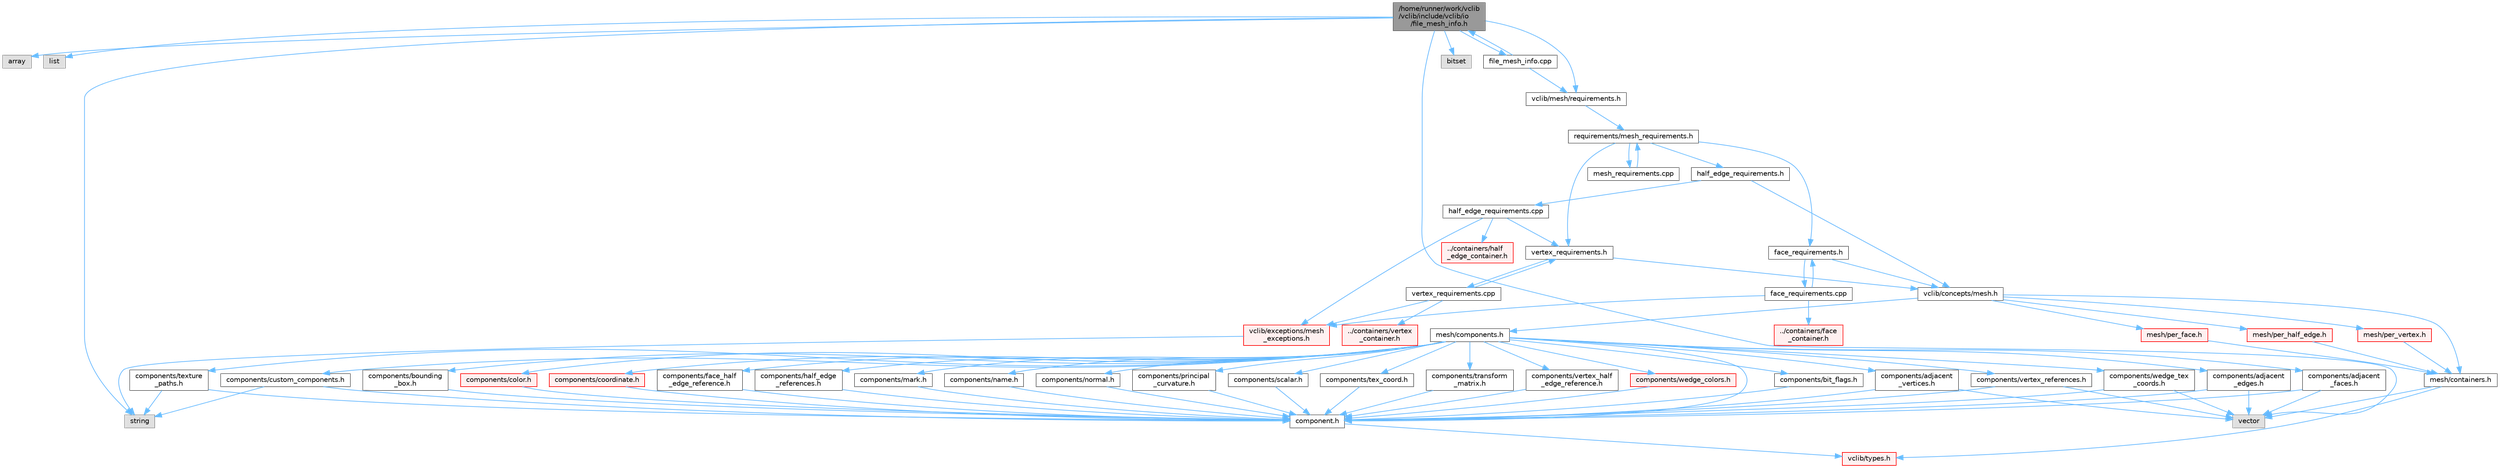 digraph "/home/runner/work/vclib/vclib/include/vclib/io/file_mesh_info.h"
{
 // LATEX_PDF_SIZE
  bgcolor="transparent";
  edge [fontname=Helvetica,fontsize=10,labelfontname=Helvetica,labelfontsize=10];
  node [fontname=Helvetica,fontsize=10,shape=box,height=0.2,width=0.4];
  Node1 [label="/home/runner/work/vclib\l/vclib/include/vclib/io\l/file_mesh_info.h",height=0.2,width=0.4,color="gray40", fillcolor="grey60", style="filled", fontcolor="black",tooltip=" "];
  Node1 -> Node2 [color="steelblue1",style="solid"];
  Node2 [label="array",height=0.2,width=0.4,color="grey60", fillcolor="#E0E0E0", style="filled",tooltip=" "];
  Node1 -> Node3 [color="steelblue1",style="solid"];
  Node3 [label="list",height=0.2,width=0.4,color="grey60", fillcolor="#E0E0E0", style="filled",tooltip=" "];
  Node1 -> Node4 [color="steelblue1",style="solid"];
  Node4 [label="string",height=0.2,width=0.4,color="grey60", fillcolor="#E0E0E0", style="filled",tooltip=" "];
  Node1 -> Node5 [color="steelblue1",style="solid"];
  Node5 [label="vector",height=0.2,width=0.4,color="grey60", fillcolor="#E0E0E0", style="filled",tooltip=" "];
  Node1 -> Node6 [color="steelblue1",style="solid"];
  Node6 [label="bitset",height=0.2,width=0.4,color="grey60", fillcolor="#E0E0E0", style="filled",tooltip=" "];
  Node1 -> Node7 [color="steelblue1",style="solid"];
  Node7 [label="vclib/mesh/requirements.h",height=0.2,width=0.4,color="grey40", fillcolor="white", style="filled",URL="$requirements_8h.html",tooltip=" "];
  Node7 -> Node8 [color="steelblue1",style="solid"];
  Node8 [label="requirements/mesh_requirements.h",height=0.2,width=0.4,color="grey40", fillcolor="white", style="filled",URL="$mesh__requirements_8h.html",tooltip=" "];
  Node8 -> Node9 [color="steelblue1",style="solid"];
  Node9 [label="half_edge_requirements.h",height=0.2,width=0.4,color="grey40", fillcolor="white", style="filled",URL="$half__edge__requirements_8h.html",tooltip=" "];
  Node9 -> Node10 [color="steelblue1",style="solid"];
  Node10 [label="vclib/concepts/mesh.h",height=0.2,width=0.4,color="grey40", fillcolor="white", style="filled",URL="$concepts_2mesh_8h.html",tooltip=" "];
  Node10 -> Node11 [color="steelblue1",style="solid"];
  Node11 [label="mesh/components.h",height=0.2,width=0.4,color="grey40", fillcolor="white", style="filled",URL="$concepts_2mesh_2components_8h.html",tooltip=" "];
  Node11 -> Node12 [color="steelblue1",style="solid"];
  Node12 [label="components/adjacent\l_edges.h",height=0.2,width=0.4,color="grey40", fillcolor="white", style="filled",URL="$concepts_2mesh_2components_2adjacent__edges_8h.html",tooltip=" "];
  Node12 -> Node5 [color="steelblue1",style="solid"];
  Node12 -> Node13 [color="steelblue1",style="solid"];
  Node13 [label="component.h",height=0.2,width=0.4,color="grey40", fillcolor="white", style="filled",URL="$component_8h.html",tooltip=" "];
  Node13 -> Node14 [color="steelblue1",style="solid"];
  Node14 [label="vclib/types.h",height=0.2,width=0.4,color="red", fillcolor="#FFF0F0", style="filled",URL="$types_8h.html",tooltip=" "];
  Node11 -> Node25 [color="steelblue1",style="solid"];
  Node25 [label="components/adjacent\l_faces.h",height=0.2,width=0.4,color="grey40", fillcolor="white", style="filled",URL="$concepts_2mesh_2components_2adjacent__faces_8h.html",tooltip=" "];
  Node25 -> Node5 [color="steelblue1",style="solid"];
  Node25 -> Node13 [color="steelblue1",style="solid"];
  Node11 -> Node26 [color="steelblue1",style="solid"];
  Node26 [label="components/adjacent\l_vertices.h",height=0.2,width=0.4,color="grey40", fillcolor="white", style="filled",URL="$concepts_2mesh_2components_2adjacent__vertices_8h.html",tooltip=" "];
  Node26 -> Node5 [color="steelblue1",style="solid"];
  Node26 -> Node13 [color="steelblue1",style="solid"];
  Node11 -> Node27 [color="steelblue1",style="solid"];
  Node27 [label="components/bit_flags.h",height=0.2,width=0.4,color="grey40", fillcolor="white", style="filled",URL="$concepts_2mesh_2components_2bit__flags_8h.html",tooltip=" "];
  Node27 -> Node13 [color="steelblue1",style="solid"];
  Node11 -> Node28 [color="steelblue1",style="solid"];
  Node28 [label="components/bounding\l_box.h",height=0.2,width=0.4,color="grey40", fillcolor="white", style="filled",URL="$concepts_2mesh_2components_2bounding__box_8h.html",tooltip=" "];
  Node28 -> Node13 [color="steelblue1",style="solid"];
  Node11 -> Node29 [color="steelblue1",style="solid"];
  Node29 [label="components/color.h",height=0.2,width=0.4,color="red", fillcolor="#FFF0F0", style="filled",URL="$concepts_2mesh_2components_2color_8h.html",tooltip=" "];
  Node29 -> Node13 [color="steelblue1",style="solid"];
  Node11 -> Node13 [color="steelblue1",style="solid"];
  Node11 -> Node46 [color="steelblue1",style="solid"];
  Node46 [label="components/coordinate.h",height=0.2,width=0.4,color="red", fillcolor="#FFF0F0", style="filled",URL="$concepts_2mesh_2components_2coordinate_8h.html",tooltip=" "];
  Node46 -> Node13 [color="steelblue1",style="solid"];
  Node11 -> Node51 [color="steelblue1",style="solid"];
  Node51 [label="components/custom_components.h",height=0.2,width=0.4,color="grey40", fillcolor="white", style="filled",URL="$concepts_2mesh_2components_2custom__components_8h.html",tooltip=" "];
  Node51 -> Node13 [color="steelblue1",style="solid"];
  Node51 -> Node4 [color="steelblue1",style="solid"];
  Node11 -> Node52 [color="steelblue1",style="solid"];
  Node52 [label="components/face_half\l_edge_reference.h",height=0.2,width=0.4,color="grey40", fillcolor="white", style="filled",URL="$concepts_2mesh_2components_2face__half__edge__reference_8h.html",tooltip=" "];
  Node52 -> Node13 [color="steelblue1",style="solid"];
  Node11 -> Node53 [color="steelblue1",style="solid"];
  Node53 [label="components/half_edge\l_references.h",height=0.2,width=0.4,color="grey40", fillcolor="white", style="filled",URL="$concepts_2mesh_2components_2half__edge__references_8h.html",tooltip=" "];
  Node53 -> Node13 [color="steelblue1",style="solid"];
  Node11 -> Node54 [color="steelblue1",style="solid"];
  Node54 [label="components/mark.h",height=0.2,width=0.4,color="grey40", fillcolor="white", style="filled",URL="$concepts_2mesh_2components_2mark_8h.html",tooltip=" "];
  Node54 -> Node13 [color="steelblue1",style="solid"];
  Node11 -> Node55 [color="steelblue1",style="solid"];
  Node55 [label="components/name.h",height=0.2,width=0.4,color="grey40", fillcolor="white", style="filled",URL="$concepts_2mesh_2components_2name_8h.html",tooltip=" "];
  Node55 -> Node13 [color="steelblue1",style="solid"];
  Node11 -> Node56 [color="steelblue1",style="solid"];
  Node56 [label="components/normal.h",height=0.2,width=0.4,color="grey40", fillcolor="white", style="filled",URL="$concepts_2mesh_2components_2normal_8h.html",tooltip=" "];
  Node56 -> Node13 [color="steelblue1",style="solid"];
  Node11 -> Node57 [color="steelblue1",style="solid"];
  Node57 [label="components/principal\l_curvature.h",height=0.2,width=0.4,color="grey40", fillcolor="white", style="filled",URL="$concepts_2mesh_2components_2principal__curvature_8h.html",tooltip=" "];
  Node57 -> Node13 [color="steelblue1",style="solid"];
  Node11 -> Node58 [color="steelblue1",style="solid"];
  Node58 [label="components/scalar.h",height=0.2,width=0.4,color="grey40", fillcolor="white", style="filled",URL="$concepts_2mesh_2components_2scalar_8h.html",tooltip=" "];
  Node58 -> Node13 [color="steelblue1",style="solid"];
  Node11 -> Node59 [color="steelblue1",style="solid"];
  Node59 [label="components/tex_coord.h",height=0.2,width=0.4,color="grey40", fillcolor="white", style="filled",URL="$concepts_2mesh_2components_2tex__coord_8h.html",tooltip=" "];
  Node59 -> Node13 [color="steelblue1",style="solid"];
  Node11 -> Node60 [color="steelblue1",style="solid"];
  Node60 [label="components/texture\l_paths.h",height=0.2,width=0.4,color="grey40", fillcolor="white", style="filled",URL="$concepts_2mesh_2components_2texture__paths_8h.html",tooltip=" "];
  Node60 -> Node13 [color="steelblue1",style="solid"];
  Node60 -> Node4 [color="steelblue1",style="solid"];
  Node11 -> Node61 [color="steelblue1",style="solid"];
  Node61 [label="components/transform\l_matrix.h",height=0.2,width=0.4,color="grey40", fillcolor="white", style="filled",URL="$concepts_2mesh_2components_2transform__matrix_8h.html",tooltip=" "];
  Node61 -> Node13 [color="steelblue1",style="solid"];
  Node11 -> Node62 [color="steelblue1",style="solid"];
  Node62 [label="components/vertex_half\l_edge_reference.h",height=0.2,width=0.4,color="grey40", fillcolor="white", style="filled",URL="$concepts_2mesh_2components_2vertex__half__edge__reference_8h.html",tooltip=" "];
  Node62 -> Node13 [color="steelblue1",style="solid"];
  Node11 -> Node63 [color="steelblue1",style="solid"];
  Node63 [label="components/vertex_references.h",height=0.2,width=0.4,color="grey40", fillcolor="white", style="filled",URL="$concepts_2mesh_2components_2vertex__references_8h.html",tooltip=" "];
  Node63 -> Node13 [color="steelblue1",style="solid"];
  Node63 -> Node5 [color="steelblue1",style="solid"];
  Node11 -> Node64 [color="steelblue1",style="solid"];
  Node64 [label="components/wedge_colors.h",height=0.2,width=0.4,color="red", fillcolor="#FFF0F0", style="filled",URL="$concepts_2mesh_2components_2wedge__colors_8h.html",tooltip=" "];
  Node64 -> Node13 [color="steelblue1",style="solid"];
  Node11 -> Node65 [color="steelblue1",style="solid"];
  Node65 [label="components/wedge_tex\l_coords.h",height=0.2,width=0.4,color="grey40", fillcolor="white", style="filled",URL="$concepts_2mesh_2components_2wedge__tex__coords_8h.html",tooltip=" "];
  Node65 -> Node5 [color="steelblue1",style="solid"];
  Node65 -> Node13 [color="steelblue1",style="solid"];
  Node10 -> Node66 [color="steelblue1",style="solid"];
  Node66 [label="mesh/containers.h",height=0.2,width=0.4,color="grey40", fillcolor="white", style="filled",URL="$concepts_2mesh_2containers_8h.html",tooltip=" "];
  Node66 -> Node5 [color="steelblue1",style="solid"];
  Node66 -> Node14 [color="steelblue1",style="solid"];
  Node10 -> Node67 [color="steelblue1",style="solid"];
  Node67 [label="mesh/per_face.h",height=0.2,width=0.4,color="red", fillcolor="#FFF0F0", style="filled",URL="$per__face_8h.html",tooltip=" "];
  Node67 -> Node66 [color="steelblue1",style="solid"];
  Node10 -> Node70 [color="steelblue1",style="solid"];
  Node70 [label="mesh/per_half_edge.h",height=0.2,width=0.4,color="red", fillcolor="#FFF0F0", style="filled",URL="$per__half__edge_8h.html",tooltip=" "];
  Node70 -> Node66 [color="steelblue1",style="solid"];
  Node10 -> Node72 [color="steelblue1",style="solid"];
  Node72 [label="mesh/per_vertex.h",height=0.2,width=0.4,color="red", fillcolor="#FFF0F0", style="filled",URL="$per__vertex_8h.html",tooltip=" "];
  Node72 -> Node66 [color="steelblue1",style="solid"];
  Node9 -> Node74 [color="steelblue1",style="solid"];
  Node74 [label="half_edge_requirements.cpp",height=0.2,width=0.4,color="grey40", fillcolor="white", style="filled",URL="$half__edge__requirements_8cpp.html",tooltip=" "];
  Node74 -> Node75 [color="steelblue1",style="solid"];
  Node75 [label="vertex_requirements.h",height=0.2,width=0.4,color="grey40", fillcolor="white", style="filled",URL="$vertex__requirements_8h.html",tooltip=" "];
  Node75 -> Node10 [color="steelblue1",style="solid"];
  Node75 -> Node76 [color="steelblue1",style="solid"];
  Node76 [label="vertex_requirements.cpp",height=0.2,width=0.4,color="grey40", fillcolor="white", style="filled",URL="$vertex__requirements_8cpp.html",tooltip=" "];
  Node76 -> Node75 [color="steelblue1",style="solid"];
  Node76 -> Node77 [color="steelblue1",style="solid"];
  Node77 [label="vclib/exceptions/mesh\l_exceptions.h",height=0.2,width=0.4,color="red", fillcolor="#FFF0F0", style="filled",URL="$mesh__exceptions_8h.html",tooltip=" "];
  Node77 -> Node4 [color="steelblue1",style="solid"];
  Node76 -> Node79 [color="steelblue1",style="solid"];
  Node79 [label="../containers/vertex\l_container.h",height=0.2,width=0.4,color="red", fillcolor="#FFF0F0", style="filled",URL="$vertex__container_8h.html",tooltip=" "];
  Node74 -> Node77 [color="steelblue1",style="solid"];
  Node74 -> Node148 [color="steelblue1",style="solid"];
  Node148 [label="../containers/half\l_edge_container.h",height=0.2,width=0.4,color="red", fillcolor="#FFF0F0", style="filled",URL="$half__edge__container_8h.html",tooltip=" "];
  Node8 -> Node155 [color="steelblue1",style="solid"];
  Node155 [label="face_requirements.h",height=0.2,width=0.4,color="grey40", fillcolor="white", style="filled",URL="$face__requirements_8h.html",tooltip=" "];
  Node155 -> Node10 [color="steelblue1",style="solid"];
  Node155 -> Node156 [color="steelblue1",style="solid"];
  Node156 [label="face_requirements.cpp",height=0.2,width=0.4,color="grey40", fillcolor="white", style="filled",URL="$face__requirements_8cpp.html",tooltip=" "];
  Node156 -> Node155 [color="steelblue1",style="solid"];
  Node156 -> Node77 [color="steelblue1",style="solid"];
  Node156 -> Node157 [color="steelblue1",style="solid"];
  Node157 [label="../containers/face\l_container.h",height=0.2,width=0.4,color="red", fillcolor="#FFF0F0", style="filled",URL="$face__container_8h.html",tooltip=" "];
  Node8 -> Node75 [color="steelblue1",style="solid"];
  Node8 -> Node180 [color="steelblue1",style="solid"];
  Node180 [label="mesh_requirements.cpp",height=0.2,width=0.4,color="grey40", fillcolor="white", style="filled",URL="$mesh__requirements_8cpp.html",tooltip=" "];
  Node180 -> Node8 [color="steelblue1",style="solid"];
  Node1 -> Node181 [color="steelblue1",style="solid"];
  Node181 [label="file_mesh_info.cpp",height=0.2,width=0.4,color="grey40", fillcolor="white", style="filled",URL="$file__mesh__info_8cpp.html",tooltip=" "];
  Node181 -> Node1 [color="steelblue1",style="solid"];
  Node181 -> Node7 [color="steelblue1",style="solid"];
}
